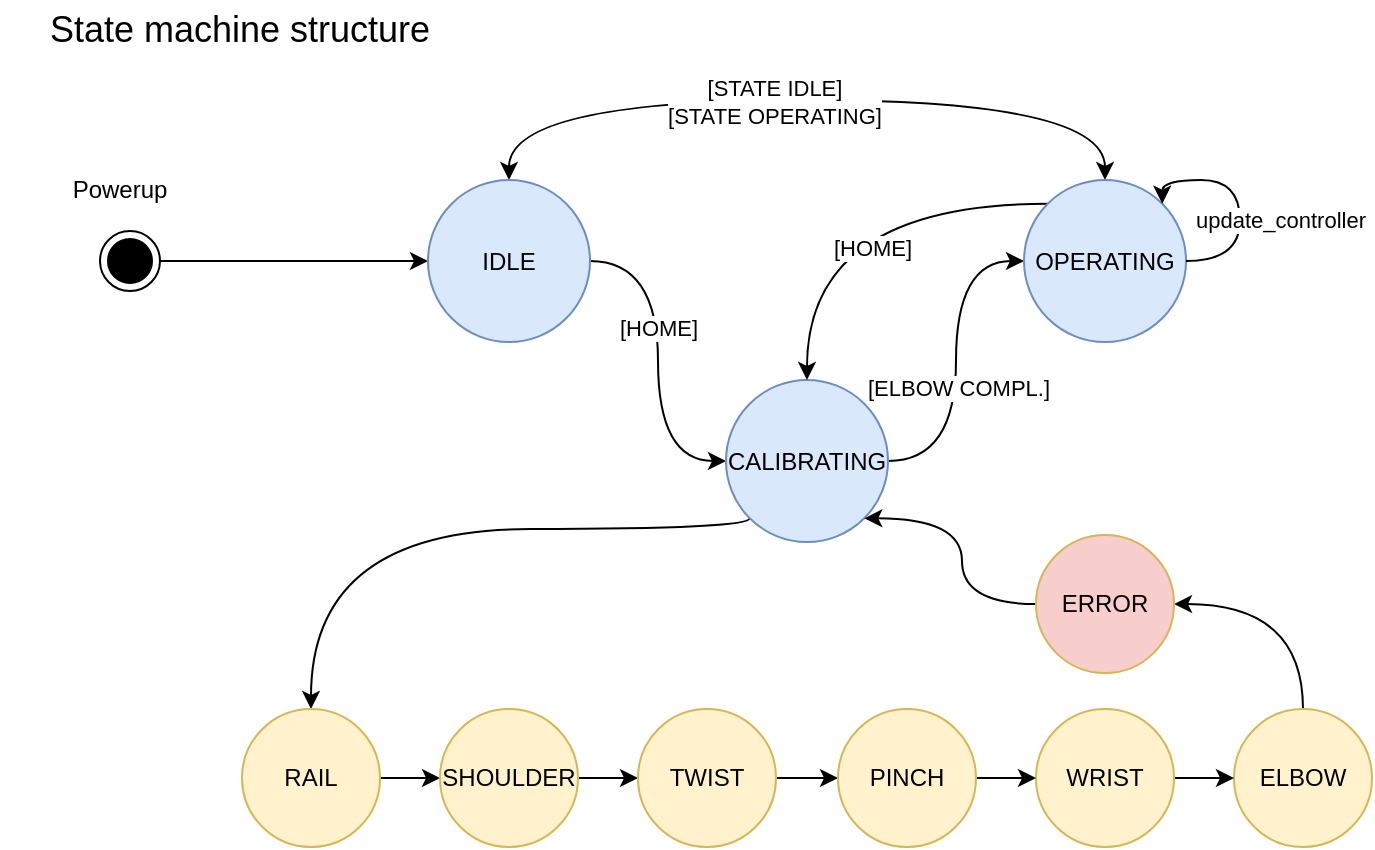 <mxfile version="24.4.0" type="device">
  <diagram name="Page-1" id="oK0jv48iwYHh-qT9Afh8">
    <mxGraphModel dx="455" dy="281" grid="1" gridSize="10" guides="1" tooltips="1" connect="1" arrows="1" fold="1" page="1" pageScale="1" pageWidth="827" pageHeight="583" math="0" shadow="0">
      <root>
        <mxCell id="0" />
        <mxCell id="1" parent="0" />
        <mxCell id="6EhDh1MC1kk2KzFrCOBp-1" value="State machine structure" style="text;html=1;align=center;verticalAlign=middle;whiteSpace=wrap;rounded=0;fontSize=18;" vertex="1" parent="1">
          <mxGeometry x="10" y="10" width="240" height="30" as="geometry" />
        </mxCell>
        <mxCell id="6EhDh1MC1kk2KzFrCOBp-52" value="" style="edgeStyle=orthogonalEdgeStyle;rounded=0;orthogonalLoop=1;jettySize=auto;html=1;" edge="1" parent="1" source="6EhDh1MC1kk2KzFrCOBp-5" target="6EhDh1MC1kk2KzFrCOBp-6">
          <mxGeometry relative="1" as="geometry" />
        </mxCell>
        <mxCell id="6EhDh1MC1kk2KzFrCOBp-5" value="" style="ellipse;html=1;shape=endState;fillColor=strokeColor;" vertex="1" parent="1">
          <mxGeometry x="60" y="125.5" width="30" height="30" as="geometry" />
        </mxCell>
        <mxCell id="6EhDh1MC1kk2KzFrCOBp-17" value="" style="edgeStyle=orthogonalEdgeStyle;rounded=0;orthogonalLoop=1;jettySize=auto;html=1;entryX=0;entryY=0.5;entryDx=0;entryDy=0;curved=1;" edge="1" parent="1" source="6EhDh1MC1kk2KzFrCOBp-6" target="6EhDh1MC1kk2KzFrCOBp-7">
          <mxGeometry relative="1" as="geometry" />
        </mxCell>
        <mxCell id="6EhDh1MC1kk2KzFrCOBp-18" value="[HOME]" style="edgeLabel;html=1;align=center;verticalAlign=middle;resizable=0;points=[];" vertex="1" connectable="0" parent="6EhDh1MC1kk2KzFrCOBp-17">
          <mxGeometry x="-0.195" relative="1" as="geometry">
            <mxPoint as="offset" />
          </mxGeometry>
        </mxCell>
        <mxCell id="6EhDh1MC1kk2KzFrCOBp-54" style="edgeStyle=orthogonalEdgeStyle;rounded=0;orthogonalLoop=1;jettySize=auto;html=1;exitX=0.5;exitY=0;exitDx=0;exitDy=0;entryX=0.5;entryY=0;entryDx=0;entryDy=0;curved=1;startArrow=classic;startFill=1;" edge="1" parent="1" source="6EhDh1MC1kk2KzFrCOBp-6" target="6EhDh1MC1kk2KzFrCOBp-8">
          <mxGeometry relative="1" as="geometry">
            <mxPoint x="260" y="20" as="targetPoint" />
            <Array as="points">
              <mxPoint x="265" y="60" />
              <mxPoint x="563" y="60" />
            </Array>
          </mxGeometry>
        </mxCell>
        <mxCell id="6EhDh1MC1kk2KzFrCOBp-59" value="[STATE IDLE]&lt;div&gt;[STATE OPERATING]&lt;/div&gt;" style="edgeLabel;html=1;align=center;verticalAlign=middle;resizable=0;points=[];" vertex="1" connectable="0" parent="6EhDh1MC1kk2KzFrCOBp-54">
          <mxGeometry x="-0.087" y="-1" relative="1" as="geometry">
            <mxPoint as="offset" />
          </mxGeometry>
        </mxCell>
        <mxCell id="6EhDh1MC1kk2KzFrCOBp-6" value="IDLE" style="shape=ellipse;html=1;dashed=0;whiteSpace=wrap;aspect=fixed;perimeter=ellipsePerimeter;fillColor=#dae8fc;strokeColor=#6c8ebf;" vertex="1" parent="1">
          <mxGeometry x="224" y="100" width="81" height="81" as="geometry" />
        </mxCell>
        <mxCell id="6EhDh1MC1kk2KzFrCOBp-40" value="" style="edgeStyle=orthogonalEdgeStyle;rounded=0;orthogonalLoop=1;jettySize=auto;html=1;entryX=0;entryY=0.5;entryDx=0;entryDy=0;curved=1;" edge="1" parent="1" source="6EhDh1MC1kk2KzFrCOBp-7" target="6EhDh1MC1kk2KzFrCOBp-8">
          <mxGeometry relative="1" as="geometry" />
        </mxCell>
        <mxCell id="6EhDh1MC1kk2KzFrCOBp-41" value="[ELBOW COMPL.]" style="edgeLabel;html=1;align=center;verticalAlign=middle;resizable=0;points=[];" vertex="1" connectable="0" parent="6EhDh1MC1kk2KzFrCOBp-40">
          <mxGeometry x="-0.153" y="-1" relative="1" as="geometry">
            <mxPoint as="offset" />
          </mxGeometry>
        </mxCell>
        <mxCell id="6EhDh1MC1kk2KzFrCOBp-48" style="edgeStyle=orthogonalEdgeStyle;rounded=0;orthogonalLoop=1;jettySize=auto;html=1;exitX=0;exitY=1;exitDx=0;exitDy=0;entryX=0.5;entryY=0;entryDx=0;entryDy=0;curved=1;" edge="1" parent="1" source="6EhDh1MC1kk2KzFrCOBp-7" target="6EhDh1MC1kk2KzFrCOBp-10">
          <mxGeometry relative="1" as="geometry">
            <Array as="points">
              <mxPoint x="385" y="274.5" />
              <mxPoint x="165" y="274.5" />
            </Array>
          </mxGeometry>
        </mxCell>
        <mxCell id="6EhDh1MC1kk2KzFrCOBp-7" value="CALIBRATING" style="shape=ellipse;html=1;dashed=0;whiteSpace=wrap;aspect=fixed;perimeter=ellipsePerimeter;fillColor=#dae8fc;strokeColor=#6c8ebf;" vertex="1" parent="1">
          <mxGeometry x="373" y="200" width="81" height="81" as="geometry" />
        </mxCell>
        <mxCell id="6EhDh1MC1kk2KzFrCOBp-55" style="edgeStyle=orthogonalEdgeStyle;rounded=0;orthogonalLoop=1;jettySize=auto;html=1;exitX=0;exitY=0;exitDx=0;exitDy=0;entryX=0.5;entryY=0;entryDx=0;entryDy=0;curved=1;" edge="1" parent="1" source="6EhDh1MC1kk2KzFrCOBp-8" target="6EhDh1MC1kk2KzFrCOBp-7">
          <mxGeometry relative="1" as="geometry" />
        </mxCell>
        <mxCell id="6EhDh1MC1kk2KzFrCOBp-56" value="[HOME]" style="edgeLabel;html=1;align=center;verticalAlign=middle;resizable=0;points=[];" vertex="1" connectable="0" parent="6EhDh1MC1kk2KzFrCOBp-55">
          <mxGeometry x="-0.149" y="22" relative="1" as="geometry">
            <mxPoint as="offset" />
          </mxGeometry>
        </mxCell>
        <mxCell id="6EhDh1MC1kk2KzFrCOBp-8" value="OPERATING" style="shape=ellipse;html=1;dashed=0;whiteSpace=wrap;aspect=fixed;perimeter=ellipsePerimeter;fillColor=#dae8fc;strokeColor=#6c8ebf;" vertex="1" parent="1">
          <mxGeometry x="522" y="100" width="81" height="81" as="geometry" />
        </mxCell>
        <mxCell id="6EhDh1MC1kk2KzFrCOBp-24" style="edgeStyle=orthogonalEdgeStyle;rounded=0;orthogonalLoop=1;jettySize=auto;html=1;exitX=1;exitY=0.5;exitDx=0;exitDy=0;entryX=0;entryY=0.5;entryDx=0;entryDy=0;" edge="1" parent="1" source="6EhDh1MC1kk2KzFrCOBp-10" target="6EhDh1MC1kk2KzFrCOBp-11">
          <mxGeometry relative="1" as="geometry" />
        </mxCell>
        <mxCell id="6EhDh1MC1kk2KzFrCOBp-10" value="RAIL" style="shape=ellipse;html=1;dashed=0;whiteSpace=wrap;aspect=fixed;perimeter=ellipsePerimeter;fillColor=#fff2cc;strokeColor=#d6b656;flipH=1;flipV=1;" vertex="1" parent="1">
          <mxGeometry x="131" y="364.5" width="69" height="69" as="geometry" />
        </mxCell>
        <mxCell id="6EhDh1MC1kk2KzFrCOBp-26" value="" style="edgeStyle=orthogonalEdgeStyle;rounded=0;orthogonalLoop=1;jettySize=auto;html=1;" edge="1" parent="1" source="6EhDh1MC1kk2KzFrCOBp-11" target="6EhDh1MC1kk2KzFrCOBp-14">
          <mxGeometry relative="1" as="geometry" />
        </mxCell>
        <mxCell id="6EhDh1MC1kk2KzFrCOBp-11" value="SHOULDER" style="shape=ellipse;html=1;dashed=0;whiteSpace=wrap;aspect=fixed;perimeter=ellipsePerimeter;fillColor=#fff2cc;strokeColor=#d6b656;flipH=1;flipV=1;" vertex="1" parent="1">
          <mxGeometry x="230" y="364.5" width="69" height="69" as="geometry" />
        </mxCell>
        <mxCell id="6EhDh1MC1kk2KzFrCOBp-50" style="edgeStyle=orthogonalEdgeStyle;rounded=0;orthogonalLoop=1;jettySize=auto;html=1;exitX=0.5;exitY=0;exitDx=0;exitDy=0;entryX=1;entryY=0.5;entryDx=0;entryDy=0;curved=1;" edge="1" parent="1" source="6EhDh1MC1kk2KzFrCOBp-12" target="6EhDh1MC1kk2KzFrCOBp-16">
          <mxGeometry relative="1" as="geometry" />
        </mxCell>
        <mxCell id="6EhDh1MC1kk2KzFrCOBp-12" value="ELBOW" style="shape=ellipse;html=1;dashed=0;whiteSpace=wrap;aspect=fixed;perimeter=ellipsePerimeter;fillColor=#fff2cc;strokeColor=#d6b656;flipH=1;flipV=1;" vertex="1" parent="1">
          <mxGeometry x="627" y="364.5" width="69" height="69" as="geometry" />
        </mxCell>
        <mxCell id="6EhDh1MC1kk2KzFrCOBp-29" value="" style="edgeStyle=orthogonalEdgeStyle;rounded=0;orthogonalLoop=1;jettySize=auto;html=1;" edge="1" parent="1" source="6EhDh1MC1kk2KzFrCOBp-13" target="6EhDh1MC1kk2KzFrCOBp-12">
          <mxGeometry relative="1" as="geometry" />
        </mxCell>
        <mxCell id="6EhDh1MC1kk2KzFrCOBp-13" value="WRIST" style="shape=ellipse;html=1;dashed=0;whiteSpace=wrap;aspect=fixed;perimeter=ellipsePerimeter;fillColor=#fff2cc;strokeColor=#d6b656;flipH=1;flipV=1;" vertex="1" parent="1">
          <mxGeometry x="528" y="364.5" width="69" height="69" as="geometry" />
        </mxCell>
        <mxCell id="6EhDh1MC1kk2KzFrCOBp-27" value="" style="edgeStyle=orthogonalEdgeStyle;rounded=0;orthogonalLoop=1;jettySize=auto;html=1;" edge="1" parent="1" source="6EhDh1MC1kk2KzFrCOBp-14" target="6EhDh1MC1kk2KzFrCOBp-15">
          <mxGeometry relative="1" as="geometry" />
        </mxCell>
        <mxCell id="6EhDh1MC1kk2KzFrCOBp-14" value="TWIST" style="shape=ellipse;html=1;dashed=0;whiteSpace=wrap;aspect=fixed;perimeter=ellipsePerimeter;fillColor=#fff2cc;strokeColor=#d6b656;flipH=1;flipV=1;" vertex="1" parent="1">
          <mxGeometry x="329" y="364.5" width="69" height="69" as="geometry" />
        </mxCell>
        <mxCell id="6EhDh1MC1kk2KzFrCOBp-28" value="" style="edgeStyle=orthogonalEdgeStyle;rounded=0;orthogonalLoop=1;jettySize=auto;html=1;" edge="1" parent="1" source="6EhDh1MC1kk2KzFrCOBp-15" target="6EhDh1MC1kk2KzFrCOBp-13">
          <mxGeometry relative="1" as="geometry" />
        </mxCell>
        <mxCell id="6EhDh1MC1kk2KzFrCOBp-15" value="PINCH" style="shape=ellipse;html=1;dashed=0;whiteSpace=wrap;aspect=fixed;perimeter=ellipsePerimeter;fillColor=#fff2cc;strokeColor=#d6b656;flipH=1;flipV=1;" vertex="1" parent="1">
          <mxGeometry x="429" y="364.5" width="69" height="69" as="geometry" />
        </mxCell>
        <mxCell id="6EhDh1MC1kk2KzFrCOBp-53" style="edgeStyle=orthogonalEdgeStyle;rounded=0;orthogonalLoop=1;jettySize=auto;html=1;exitX=0;exitY=0.5;exitDx=0;exitDy=0;entryX=1;entryY=1;entryDx=0;entryDy=0;curved=1;" edge="1" parent="1" source="6EhDh1MC1kk2KzFrCOBp-16" target="6EhDh1MC1kk2KzFrCOBp-7">
          <mxGeometry relative="1" as="geometry" />
        </mxCell>
        <mxCell id="6EhDh1MC1kk2KzFrCOBp-16" value="ERROR" style="shape=ellipse;html=1;dashed=0;whiteSpace=wrap;aspect=fixed;perimeter=ellipsePerimeter;fillColor=#f8cecc;strokeColor=#D6B656;fillStyle=auto;" vertex="1" parent="1">
          <mxGeometry x="528" y="277.53" width="69" height="69" as="geometry" />
        </mxCell>
        <mxCell id="6EhDh1MC1kk2KzFrCOBp-58" style="edgeStyle=orthogonalEdgeStyle;rounded=0;orthogonalLoop=1;jettySize=auto;html=1;exitX=1;exitY=0.5;exitDx=0;exitDy=0;entryX=1;entryY=0;entryDx=0;entryDy=0;curved=1;" edge="1" parent="1" source="6EhDh1MC1kk2KzFrCOBp-8" target="6EhDh1MC1kk2KzFrCOBp-8">
          <mxGeometry relative="1" as="geometry">
            <Array as="points">
              <mxPoint x="630" y="141" />
              <mxPoint x="630" y="100" />
              <mxPoint x="591" y="100" />
            </Array>
          </mxGeometry>
        </mxCell>
        <mxCell id="6EhDh1MC1kk2KzFrCOBp-61" value="update_controller" style="edgeLabel;html=1;align=center;verticalAlign=middle;resizable=0;points=[];" vertex="1" connectable="0" parent="6EhDh1MC1kk2KzFrCOBp-58">
          <mxGeometry x="-0.185" y="-1" relative="1" as="geometry">
            <mxPoint x="19" as="offset" />
          </mxGeometry>
        </mxCell>
        <mxCell id="6EhDh1MC1kk2KzFrCOBp-62" value="Powerup" style="text;html=1;align=center;verticalAlign=middle;whiteSpace=wrap;rounded=0;" vertex="1" parent="1">
          <mxGeometry x="40" y="90" width="60" height="30" as="geometry" />
        </mxCell>
      </root>
    </mxGraphModel>
  </diagram>
</mxfile>
